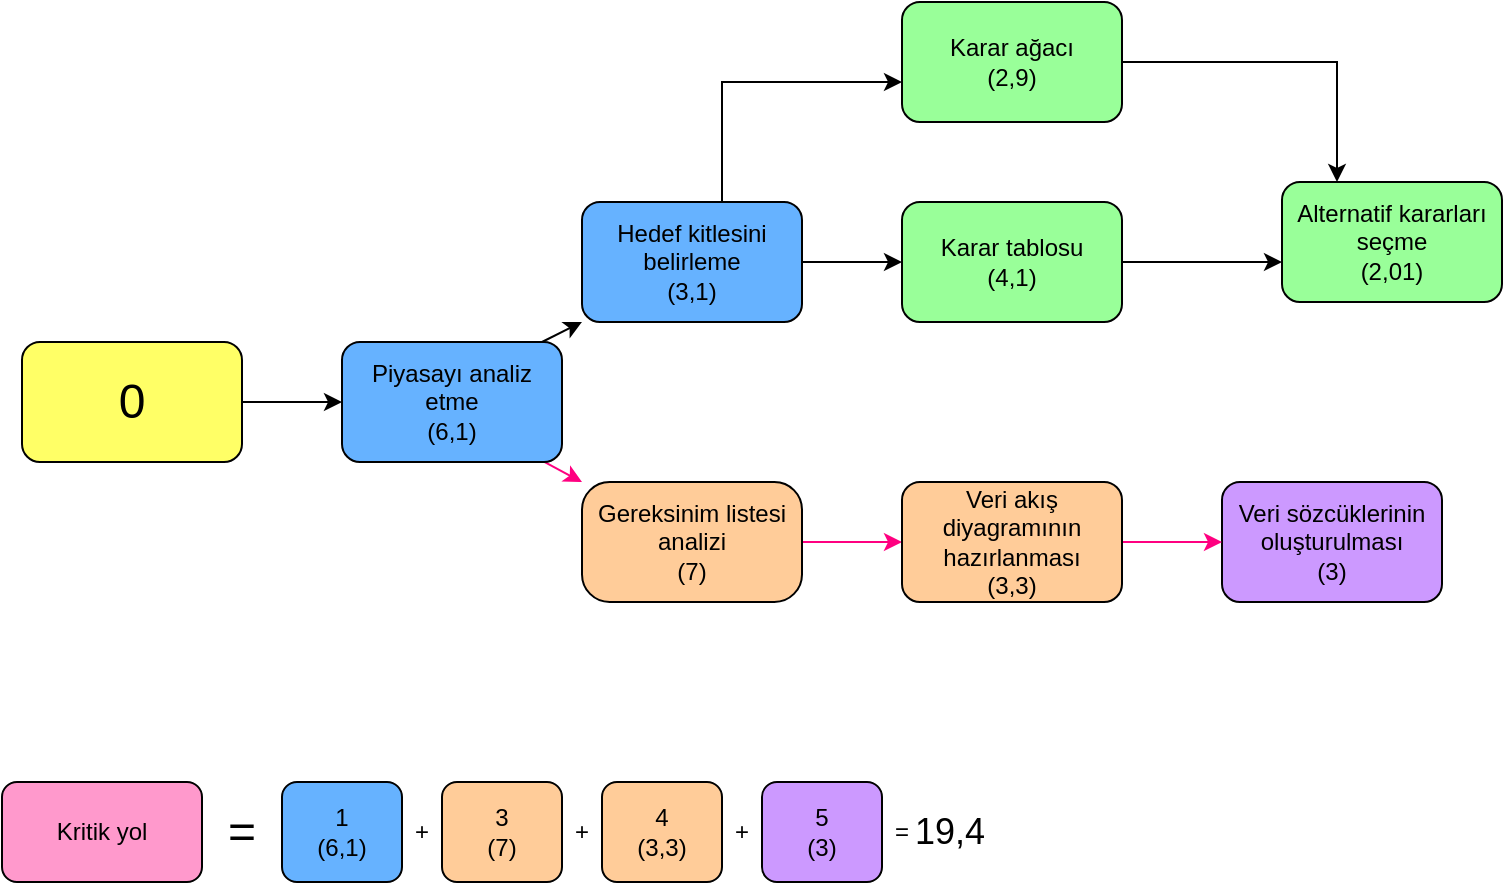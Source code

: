 <mxfile version="21.2.3" type="device">
  <diagram name="Sayfa -1" id="AwxsrzahBYhF7a34csuW">
    <mxGraphModel dx="1122" dy="465" grid="0" gridSize="10" guides="1" tooltips="1" connect="1" arrows="1" fold="1" page="0" pageScale="1" pageWidth="827" pageHeight="1169" math="0" shadow="0">
      <root>
        <mxCell id="0" />
        <mxCell id="1" parent="0" />
        <mxCell id="b6RKW1MAlzfkg6roMFV0-16" style="rounded=0;orthogonalLoop=1;jettySize=auto;html=1;exitX=1;exitY=0;exitDx=0;exitDy=0;entryX=0;entryY=1;entryDx=0;entryDy=0;" edge="1" parent="1" target="b6RKW1MAlzfkg6roMFV0-3">
          <mxGeometry relative="1" as="geometry">
            <mxPoint x="280.0" y="410" as="sourcePoint" />
          </mxGeometry>
        </mxCell>
        <mxCell id="b6RKW1MAlzfkg6roMFV0-17" style="rounded=0;orthogonalLoop=1;jettySize=auto;html=1;entryX=0;entryY=0;entryDx=0;entryDy=0;fillColor=#660066;strokeColor=#FF0080;" edge="1" parent="1" target="b6RKW1MAlzfkg6roMFV0-4">
          <mxGeometry relative="1" as="geometry">
            <mxPoint x="280" y="469.333" as="sourcePoint" />
          </mxGeometry>
        </mxCell>
        <mxCell id="b6RKW1MAlzfkg6roMFV0-2" value="Piyasayı analiz etme&lt;br&gt;(6,1)" style="rounded=1;whiteSpace=wrap;html=1;fillColor=#66B2FF;" vertex="1" parent="1">
          <mxGeometry x="180" y="410" width="110" height="60" as="geometry" />
        </mxCell>
        <mxCell id="b6RKW1MAlzfkg6roMFV0-20" style="edgeStyle=orthogonalEdgeStyle;rounded=0;orthogonalLoop=1;jettySize=auto;html=1;entryX=0;entryY=0.5;entryDx=0;entryDy=0;" edge="1" parent="1" source="b6RKW1MAlzfkg6roMFV0-3" target="b6RKW1MAlzfkg6roMFV0-5">
          <mxGeometry relative="1" as="geometry" />
        </mxCell>
        <mxCell id="b6RKW1MAlzfkg6roMFV0-21" style="edgeStyle=orthogonalEdgeStyle;rounded=0;orthogonalLoop=1;jettySize=auto;html=1;entryX=0;entryY=0.667;entryDx=0;entryDy=0;entryPerimeter=0;" edge="1" parent="1" source="b6RKW1MAlzfkg6roMFV0-3" target="b6RKW1MAlzfkg6roMFV0-7">
          <mxGeometry relative="1" as="geometry">
            <mxPoint x="450" y="280.0" as="targetPoint" />
            <Array as="points">
              <mxPoint x="370" y="280" />
            </Array>
          </mxGeometry>
        </mxCell>
        <mxCell id="b6RKW1MAlzfkg6roMFV0-3" value="Hedef kitlesini belirleme&lt;br&gt;(3,1)" style="rounded=1;whiteSpace=wrap;html=1;fillColor=#66B2FF;" vertex="1" parent="1">
          <mxGeometry x="300" y="340" width="110" height="60" as="geometry" />
        </mxCell>
        <mxCell id="b6RKW1MAlzfkg6roMFV0-18" style="edgeStyle=orthogonalEdgeStyle;rounded=0;orthogonalLoop=1;jettySize=auto;html=1;entryX=0;entryY=0.5;entryDx=0;entryDy=0;strokeColor=#FF0080;" edge="1" parent="1" source="b6RKW1MAlzfkg6roMFV0-4" target="b6RKW1MAlzfkg6roMFV0-8">
          <mxGeometry relative="1" as="geometry" />
        </mxCell>
        <mxCell id="b6RKW1MAlzfkg6roMFV0-4" value="Gereksinim listesi analizi&lt;br&gt;(7)" style="rounded=1;whiteSpace=wrap;html=1;arcSize=23;fillColor=#FFCC99;" vertex="1" parent="1">
          <mxGeometry x="300" y="480" width="110" height="60" as="geometry" />
        </mxCell>
        <mxCell id="b6RKW1MAlzfkg6roMFV0-25" style="rounded=0;orthogonalLoop=1;jettySize=auto;html=1;exitX=1;exitY=0.5;exitDx=0;exitDy=0;" edge="1" parent="1" source="b6RKW1MAlzfkg6roMFV0-5">
          <mxGeometry relative="1" as="geometry">
            <mxPoint x="650" y="370" as="targetPoint" />
          </mxGeometry>
        </mxCell>
        <mxCell id="b6RKW1MAlzfkg6roMFV0-5" value="Karar tablosu&lt;br&gt;(4,1)" style="rounded=1;whiteSpace=wrap;html=1;fillColor=#99FF99;" vertex="1" parent="1">
          <mxGeometry x="460" y="340" width="110" height="60" as="geometry" />
        </mxCell>
        <mxCell id="b6RKW1MAlzfkg6roMFV0-6" value="Veri sözcüklerinin oluşturulması&lt;br&gt;(3)" style="rounded=1;whiteSpace=wrap;html=1;fillColor=#CC99FF;" vertex="1" parent="1">
          <mxGeometry x="620" y="480" width="110" height="60" as="geometry" />
        </mxCell>
        <mxCell id="b6RKW1MAlzfkg6roMFV0-23" style="edgeStyle=orthogonalEdgeStyle;rounded=0;orthogonalLoop=1;jettySize=auto;html=1;entryX=0.25;entryY=0;entryDx=0;entryDy=0;" edge="1" parent="1" source="b6RKW1MAlzfkg6roMFV0-7" target="b6RKW1MAlzfkg6roMFV0-14">
          <mxGeometry relative="1" as="geometry" />
        </mxCell>
        <mxCell id="b6RKW1MAlzfkg6roMFV0-7" value="Karar ağacı&lt;br&gt;(2,9)" style="rounded=1;whiteSpace=wrap;html=1;fillColor=#99FF99;" vertex="1" parent="1">
          <mxGeometry x="460" y="240" width="110" height="60" as="geometry" />
        </mxCell>
        <mxCell id="b6RKW1MAlzfkg6roMFV0-19" style="edgeStyle=orthogonalEdgeStyle;rounded=0;orthogonalLoop=1;jettySize=auto;html=1;exitX=1;exitY=0.5;exitDx=0;exitDy=0;entryX=0;entryY=0.5;entryDx=0;entryDy=0;strokeColor=#FF0080;" edge="1" parent="1" source="b6RKW1MAlzfkg6roMFV0-8" target="b6RKW1MAlzfkg6roMFV0-6">
          <mxGeometry relative="1" as="geometry" />
        </mxCell>
        <mxCell id="b6RKW1MAlzfkg6roMFV0-8" value="Veri akış diyagramının hazırlanması&lt;br&gt;(3,3)" style="rounded=1;whiteSpace=wrap;html=1;fillColor=#FFCC99;" vertex="1" parent="1">
          <mxGeometry x="460" y="480" width="110" height="60" as="geometry" />
        </mxCell>
        <mxCell id="b6RKW1MAlzfkg6roMFV0-14" value="Alternatif kararları seçme&lt;br&gt;(2,01)" style="rounded=1;whiteSpace=wrap;html=1;fillColor=#99FF99;" vertex="1" parent="1">
          <mxGeometry x="650" y="330" width="110" height="60" as="geometry" />
        </mxCell>
        <mxCell id="b6RKW1MAlzfkg6roMFV0-28" value="Kritik yol" style="rounded=1;whiteSpace=wrap;html=1;fillColor=#FF99CC;" vertex="1" parent="1">
          <mxGeometry x="10" y="630" width="100" height="50" as="geometry" />
        </mxCell>
        <mxCell id="b6RKW1MAlzfkg6roMFV0-29" value="&lt;font style=&quot;font-size: 24px;&quot;&gt;=&lt;/font&gt;" style="text;html=1;strokeColor=none;fillColor=none;align=center;verticalAlign=middle;whiteSpace=wrap;rounded=0;" vertex="1" parent="1">
          <mxGeometry x="100" y="640" width="60" height="30" as="geometry" />
        </mxCell>
        <mxCell id="b6RKW1MAlzfkg6roMFV0-31" value="1&lt;br&gt;(6,1)" style="rounded=1;whiteSpace=wrap;html=1;fillColor=#66B2FF;" vertex="1" parent="1">
          <mxGeometry x="150" y="630" width="60" height="50" as="geometry" />
        </mxCell>
        <mxCell id="b6RKW1MAlzfkg6roMFV0-33" value="3&lt;br&gt;(7)" style="rounded=1;whiteSpace=wrap;html=1;fillColor=#FFCC99;" vertex="1" parent="1">
          <mxGeometry x="230" y="630" width="60" height="50" as="geometry" />
        </mxCell>
        <mxCell id="b6RKW1MAlzfkg6roMFV0-34" value="4&lt;br&gt;(3,3)" style="rounded=1;whiteSpace=wrap;html=1;fillColor=#FFCC99;" vertex="1" parent="1">
          <mxGeometry x="310" y="630" width="60" height="50" as="geometry" />
        </mxCell>
        <mxCell id="b6RKW1MAlzfkg6roMFV0-35" value="5&lt;br&gt;(3)" style="rounded=1;whiteSpace=wrap;html=1;fillColor=#CC99FF;" vertex="1" parent="1">
          <mxGeometry x="390" y="630" width="60" height="50" as="geometry" />
        </mxCell>
        <mxCell id="b6RKW1MAlzfkg6roMFV0-41" value="+" style="text;html=1;strokeColor=none;fillColor=none;align=center;verticalAlign=middle;whiteSpace=wrap;rounded=0;" vertex="1" parent="1">
          <mxGeometry x="190" y="640" width="60" height="30" as="geometry" />
        </mxCell>
        <mxCell id="b6RKW1MAlzfkg6roMFV0-44" value="+" style="text;html=1;strokeColor=none;fillColor=none;align=center;verticalAlign=middle;whiteSpace=wrap;rounded=0;" vertex="1" parent="1">
          <mxGeometry x="270" y="640" width="60" height="30" as="geometry" />
        </mxCell>
        <mxCell id="b6RKW1MAlzfkg6roMFV0-45" value="+" style="text;html=1;strokeColor=none;fillColor=none;align=center;verticalAlign=middle;whiteSpace=wrap;rounded=0;" vertex="1" parent="1">
          <mxGeometry x="350" y="640" width="60" height="30" as="geometry" />
        </mxCell>
        <mxCell id="b6RKW1MAlzfkg6roMFV0-53" value="=" style="text;html=1;strokeColor=none;fillColor=none;align=center;verticalAlign=middle;whiteSpace=wrap;rounded=0;" vertex="1" parent="1">
          <mxGeometry x="430" y="640" width="60" height="30" as="geometry" />
        </mxCell>
        <mxCell id="b6RKW1MAlzfkg6roMFV0-56" style="edgeStyle=orthogonalEdgeStyle;rounded=0;orthogonalLoop=1;jettySize=auto;html=1;entryX=0;entryY=0.5;entryDx=0;entryDy=0;" edge="1" parent="1" source="b6RKW1MAlzfkg6roMFV0-55" target="b6RKW1MAlzfkg6roMFV0-2">
          <mxGeometry relative="1" as="geometry" />
        </mxCell>
        <mxCell id="b6RKW1MAlzfkg6roMFV0-55" value="&lt;font style=&quot;font-size: 24px;&quot;&gt;0&lt;/font&gt;" style="rounded=1;whiteSpace=wrap;html=1;fillColor=#FFFF66;" vertex="1" parent="1">
          <mxGeometry x="20" y="410" width="110" height="60" as="geometry" />
        </mxCell>
        <mxCell id="b6RKW1MAlzfkg6roMFV0-60" value="&lt;font style=&quot;font-size: 18px;&quot;&gt;19,4&lt;/font&gt;" style="text;html=1;strokeColor=none;fillColor=none;align=center;verticalAlign=middle;whiteSpace=wrap;rounded=0;" vertex="1" parent="1">
          <mxGeometry x="454" y="640" width="60" height="30" as="geometry" />
        </mxCell>
      </root>
    </mxGraphModel>
  </diagram>
</mxfile>
